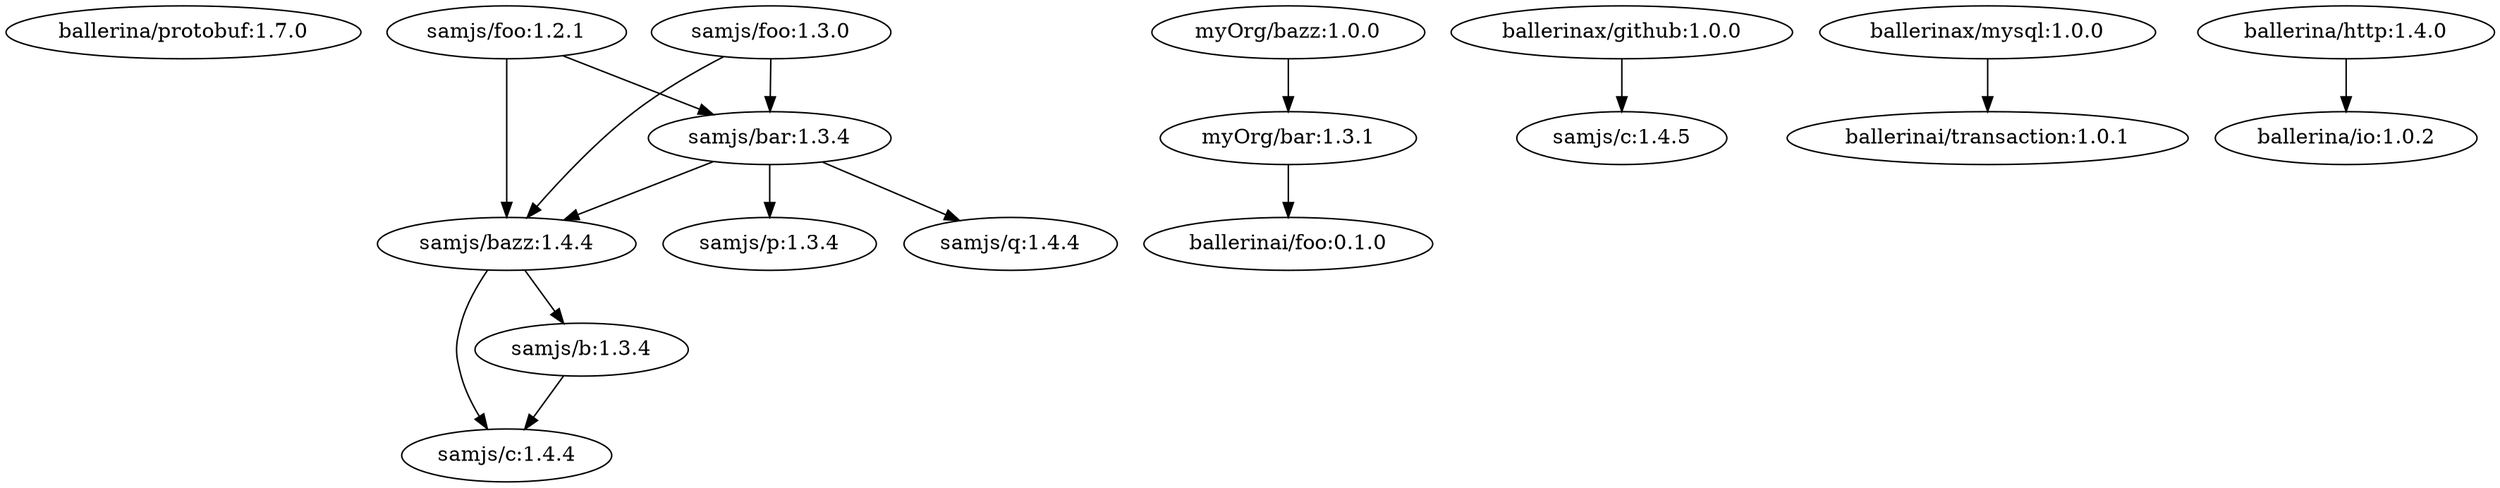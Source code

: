 digraph central {
    subgraph "ballerina/protobuf:0.6.0" {
    }
    subgraph "ballerina/protobuf:0.7.0" {
    }
    subgraph "ballerina/protobuf.types.timestamp:1.0.0" {
    }

    subgraph "ballerina/protobuf:1.6.0" {
    }
    subgraph "ballerina/protobuf:1.7.0" {
        "ballerina/protobuf:1.7.0" [other_modules = "protobuf.types.duration"]
    }

    subgraph "ballerina/io:2.0.0-alpha.1" {
    }
    subgraph "ballerina/io:1.3.0-beta.1" {
    }
    subgraph "ballerina/io:1.1.0" {
    }
    subgraph "ballerina/io:1.0.2" {
    }

    subgraph "samjs/foo:1.3.0" {
        "samjs/foo:1.3.0" -> "samjs/bar:1.3.4"
        "samjs/foo:1.3.0" -> "samjs/bazz:1.4.4"
    }

    subgraph "samjs/io:1.1.0" {
    }
    subgraph "samjs/io:1.0.2" {
    }
    subgraph "samjs/io:1.0.1" {
    }

    subgraph "samjs/foo:1.2.1" {
        "samjs/foo:1.2.1" -> "samjs/bar:1.3.4"
        "samjs/foo:1.2.1" -> "samjs/bazz:1.4.4"
    }

    subgraph "samjs/bazz:1.4.4" {
        "samjs/bazz:1.4.4" -> "samjs/b:1.3.4"
        "samjs/bazz:1.4.4" -> "samjs/c:1.4.4"
    }

    subgraph "samjs/bar:1.3.4" {
        "samjs/bar:1.3.4" -> "samjs/bazz:1.4.4"
        "samjs/bar:1.3.4" -> "samjs/p:1.3.4"
        "samjs/bar:1.3.4" -> "samjs/q:1.4.4"
    }

    subgraph "samjs/b:1.3.4" {
        "samjs/b:1.3.4" -> "samjs/c:1.4.4"
    }

    subgraph "samjs/p:1.3.4" {
    }

    subgraph "samjs/q:1.4.4" {
    }

    subgraph "samjs/c:1.4.4" {
    }

    subgraph "samjs/c:1.4.5" {
    }

    subgraph "myOrg/bazz:1.0.0" {
        "myOrg/bazz:1.0.0" -> "myOrg/bar:1.3.1"
    }

    subgraph "myOrg/bar:1.3.1" {
        "myOrg/bar:1.3.1" -> "ballerinai/foo:0.1.0"
    }

    subgraph "ballerinax/github:1.0.0" {
        "ballerinax/github:1.0.0" -> "samjs/c:1.4.5"
    }

    subgraph "ballerinax/mysql:1.0.0" {
    "ballerinax/mysql:1.0.0" -> "ballerinai/transaction:1.0.1"
    }

    subgraph "ballerinai/transaction:1.0.1" {
    // this is added to avoid the exception thrown from the test framework
    }

    subgraph "ballerinai/foo:0.1.0" {
    // this is added to avoid the exception thrown from the test framework
    }

    subgraph "ballerina/auth:2.1.0-alpha.1" {
    }

    subgraph "ballerina/auth:2.1.0-beta.1" {
    }

    subgraph "ballerina/http:1.4.0" {
        "ballerina/http:1.4.0" -> "ballerina/io:1.0.2"
    }
}

